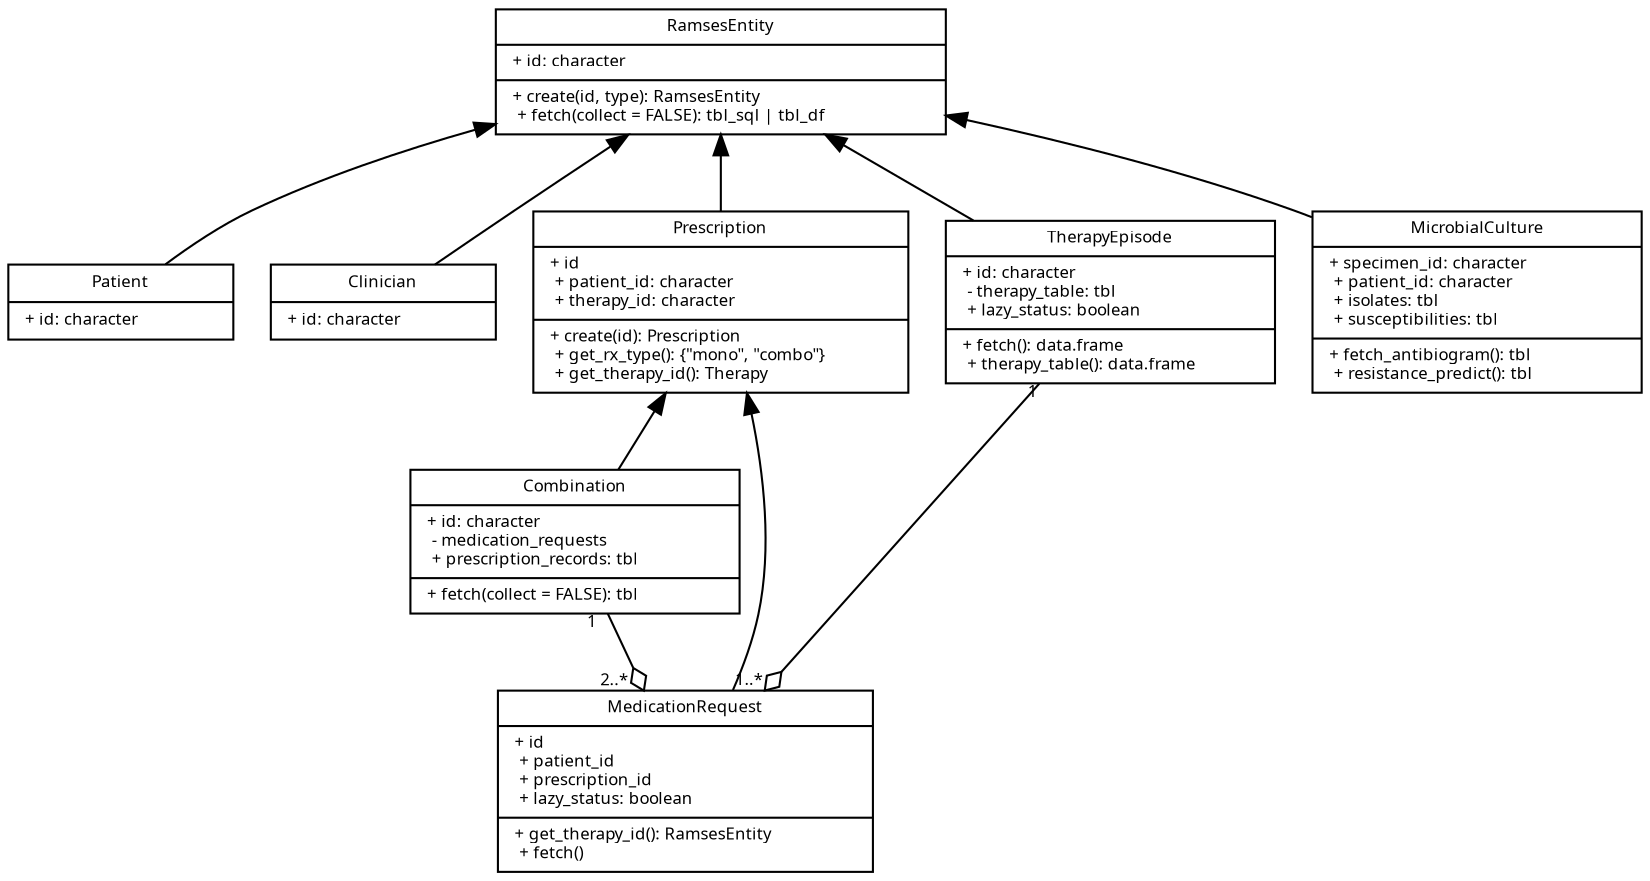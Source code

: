 digraph G {
  fontsize = 8

  node [
          fontname = "Droid Sans Mono"
          fontsize = 8
          shape = "record"
          width = 1.5
  ]

  edge [
          fontname = "Droid Sans Mono"
          fontsize = 8
  ]

# arrowheads
# Association open
# Inheritance empty
# Realisation/implementation empty + style=dashed
# Dependency open + style=dashed
# Aggregation odiamond
# Composition diamond

RamsesEntity [
  width = 3
  label = "{RamsesEntity|
  + id: character\l|
  
  + create(id, type): RamsesEntity\l
  + fetch(collect = FALSE): tbl_sql \| tbl_df \l}"
]

Patient [
  label = "{Patient|
  + id: character\l}"
]

Clinician [
  label = "{Clinician|
  + id: character\l}"
]

Prescription [
  width = 2.5
  label = "{Prescription|
  + id\l
  + patient_id: character\l
  + therapy_id: character\l|
  
  + create(id): Prescription\l
  + get_rx_type(): \{\"mono\", \"combo\"\}\l
  + get_therapy_id(): Therapy\l}"
]

Combination [
  width = 2.2
  label = "{Combination|
  + id: character\l
  - medication_requests\l
  + prescription_records: tbl\l|
  
  + fetch(collect = FALSE): tbl\l}"
]

MedicationRequest [
  width = 2.5
  label = "{MedicationRequest|
  + id \l
  + patient_id \l
  + prescription_id\l
  + lazy_status: boolean\l|
  
  + get_therapy_id(): RamsesEntity\l
  + fetch()\l}"
]

TherapyEpisode [
  width = 2.2
  label = "{TherapyEpisode|
  + id: character\l
  - therapy_table: tbl\l
  + lazy_status: boolean\l|
  
  + fetch(): data.frame\l
  + therapy_table(): data.frame\l}"
]

MicrobialCulture [
  width = 2.2
  label = "{MicrobialCulture|
  + specimen_id: character\l
  + patient_id: character\l
  + isolates: tbl\l
  + susceptibilities: tbl\l|
  
  + fetch_antibiogram(): tbl\l
  + resistance_predict(): tbl\l}"
]
 
/*
TherapyList [
label = "{TherapyList|\l+ id: list\l+ type: \"therapy-list\"\l- TherapyTable: tbl\l+ lazy_status: boolean\l|+ fetch(): data.frame\l + therapy_table(): list\l}"
]
*/

RamsesEntity -> Prescription [dir=back]
RamsesEntity -> Patient [dir=back]
RamsesEntity -> Clinician [dir=back]
RamsesEntity -> MicrobialCulture [dir=back]
RamsesEntity -> TherapyEpisode [dir=back]

Prescription -> Combination [dir=back] 
Prescription -> MedicationRequest [dir=back]
TherapyEpisode -> MedicationRequest [ constraint=false
  arrowhead=odiamond
  headlabel = "                   1..*"
  taillabel = "      1"]
Combination -> MedicationRequest [
  arrowhead=odiamond
  headlabel = "2..*   "
  taillabel = "1  "]

/*
TherapyEpisode -> TherapyList [constraint=false
  arrowtail=odiamond
  headlabel = "2..*  "
  taillabel = "0..*  "]
*/  
}